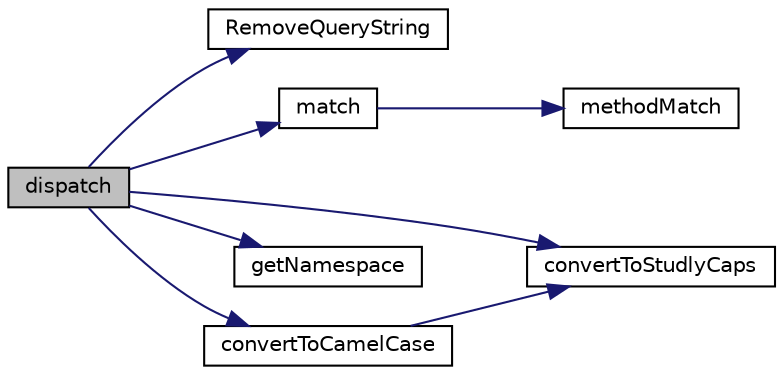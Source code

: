 digraph "dispatch"
{
  edge [fontname="Helvetica",fontsize="10",labelfontname="Helvetica",labelfontsize="10"];
  node [fontname="Helvetica",fontsize="10",shape=record];
  rankdir="LR";
  Node20 [label="dispatch",height=0.2,width=0.4,color="black", fillcolor="grey75", style="filled", fontcolor="black"];
  Node20 -> Node21 [color="midnightblue",fontsize="10",style="solid",fontname="Helvetica"];
  Node21 [label="RemoveQueryString",height=0.2,width=0.4,color="black", fillcolor="white", style="filled",URL="$class_zest_1_1_component_1_1_component.html#a3dd72e2d1640550f7a9a083d24a6b0ea"];
  Node20 -> Node22 [color="midnightblue",fontsize="10",style="solid",fontname="Helvetica"];
  Node22 [label="match",height=0.2,width=0.4,color="black", fillcolor="white", style="filled",URL="$class_zest_1_1_component_1_1_component.html#abd724f6a6c6ad25275026dede10a1495"];
  Node22 -> Node23 [color="midnightblue",fontsize="10",style="solid",fontname="Helvetica"];
  Node23 [label="methodMatch",height=0.2,width=0.4,color="black", fillcolor="white", style="filled",URL="$class_zest_1_1_component_1_1_component.html#a732fd0dc552efc395b1ed94302359743"];
  Node20 -> Node24 [color="midnightblue",fontsize="10",style="solid",fontname="Helvetica"];
  Node24 [label="convertToStudlyCaps",height=0.2,width=0.4,color="black", fillcolor="white", style="filled",URL="$class_zest_1_1_component_1_1_component.html#a6201cf73444ddfadfca25d437f49fd1b"];
  Node20 -> Node25 [color="midnightblue",fontsize="10",style="solid",fontname="Helvetica"];
  Node25 [label="getNamespace",height=0.2,width=0.4,color="black", fillcolor="white", style="filled",URL="$class_zest_1_1_component_1_1_component.html#a2614df64646ac71b70b1e1074258052b"];
  Node20 -> Node26 [color="midnightblue",fontsize="10",style="solid",fontname="Helvetica"];
  Node26 [label="convertToCamelCase",height=0.2,width=0.4,color="black", fillcolor="white", style="filled",URL="$class_zest_1_1_component_1_1_component.html#ac8113e94342833c6df305638210875f5"];
  Node26 -> Node24 [color="midnightblue",fontsize="10",style="solid",fontname="Helvetica"];
}
